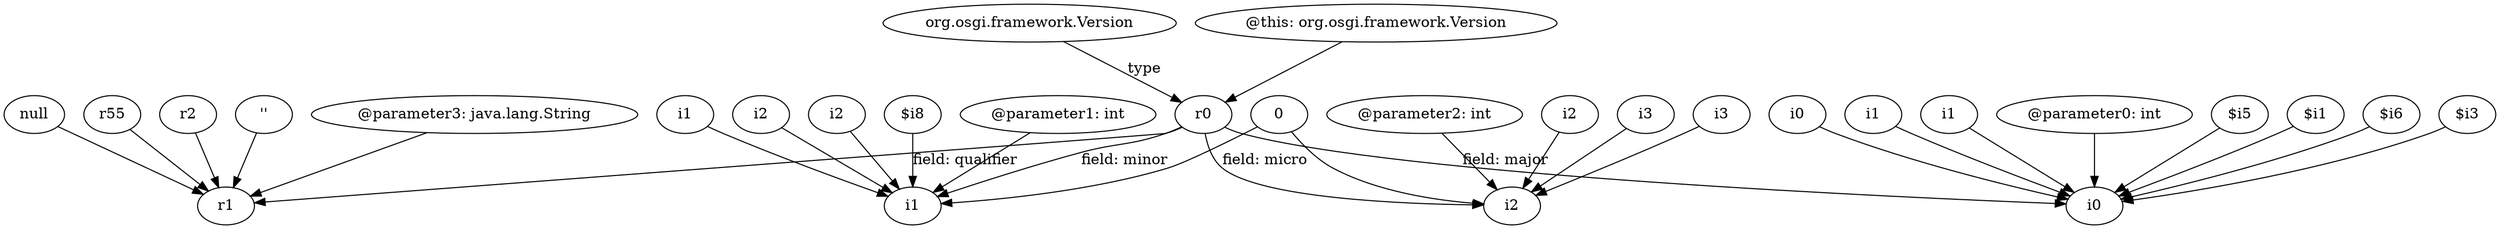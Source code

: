 digraph g {
0[label="org.osgi.framework.Version"]
1[label="r0"]
0->1[label="type"]
2[label="null"]
3[label="r1"]
2->3[label=""]
4[label="i3"]
5[label="i2"]
4->5[label=""]
6[label="i0"]
7[label="i0"]
6->7[label=""]
1->3[label="field: qualifier"]
8[label="0"]
8->5[label=""]
9[label="@this: org.osgi.framework.Version"]
9->1[label=""]
1->5[label="field: micro"]
10[label="i1"]
10->7[label=""]
11[label="i1"]
12[label="i1"]
11->12[label=""]
13[label="i2"]
13->12[label=""]
14[label="i1"]
14->7[label=""]
15[label="r55"]
15->3[label=""]
16[label="@parameter0: int"]
16->7[label=""]
17[label="$i5"]
17->7[label=""]
18[label="$i1"]
18->7[label=""]
19[label="r2"]
19->3[label=""]
20[label="i2"]
20->12[label=""]
21[label="@parameter1: int"]
21->12[label=""]
8->12[label=""]
22[label="@parameter2: int"]
22->5[label=""]
23[label="$i8"]
23->12[label=""]
24[label="$i6"]
24->7[label=""]
1->7[label="field: major"]
25[label="i2"]
25->5[label=""]
26[label="''"]
26->3[label=""]
27[label="$i3"]
27->7[label=""]
28[label="@parameter3: java.lang.String"]
28->3[label=""]
1->12[label="field: minor"]
29[label="i3"]
29->5[label=""]
}